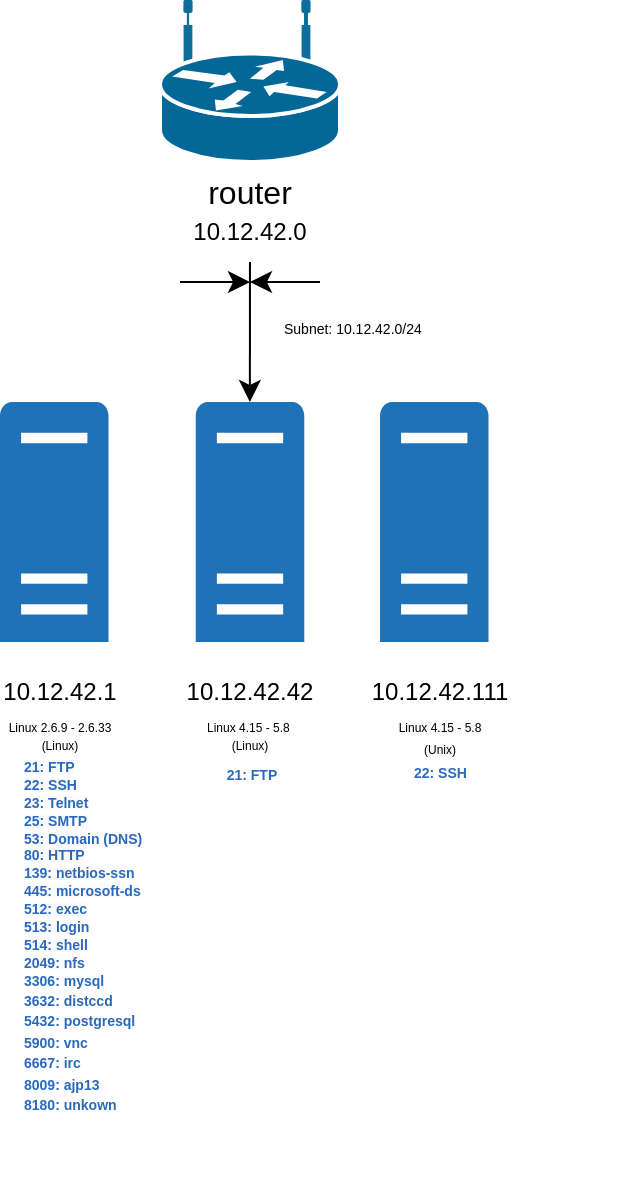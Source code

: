 <mxfile version="26.0.15">
  <diagram name="Page-1" id="55a83fd1-7818-8e21-69c5-c3457e3827bb">
    <mxGraphModel dx="1042" dy="1318" grid="1" gridSize="10" guides="1" tooltips="1" connect="1" arrows="1" fold="1" page="1" pageScale="1" pageWidth="1100" pageHeight="850" background="none" math="0" shadow="0">
      <root>
        <mxCell id="0" />
        <mxCell id="1" parent="0" />
        <mxCell id="3XikPz8lAOBjo_jehN1o-64" value="" style="group" vertex="1" connectable="0" parent="1">
          <mxGeometry x="300" y="220" width="320" height="480" as="geometry" />
        </mxCell>
        <mxCell id="3XikPz8lAOBjo_jehN1o-31" value="" style="group" vertex="1" connectable="0" parent="3XikPz8lAOBjo_jehN1o-64">
          <mxGeometry width="320" height="480" as="geometry" />
        </mxCell>
        <mxCell id="3XikPz8lAOBjo_jehN1o-26" value="" style="group" vertex="1" connectable="0" parent="3XikPz8lAOBjo_jehN1o-31">
          <mxGeometry width="320" height="215" as="geometry" />
        </mxCell>
        <mxCell id="3XikPz8lAOBjo_jehN1o-19" value="" style="sketch=0;pointerEvents=1;shadow=0;dashed=0;html=1;strokeColor=none;labelPosition=center;verticalLabelPosition=bottom;verticalAlign=top;outlineConnect=0;align=center;shape=mxgraph.office.servers.physical_host;fillColor=#2072B8;" vertex="1" parent="3XikPz8lAOBjo_jehN1o-26">
          <mxGeometry x="97.88" y="90" width="54.25" height="120" as="geometry" />
        </mxCell>
        <mxCell id="3XikPz8lAOBjo_jehN1o-20" value="" style="sketch=0;pointerEvents=1;shadow=0;dashed=0;html=1;strokeColor=none;labelPosition=center;verticalLabelPosition=bottom;verticalAlign=top;outlineConnect=0;align=center;shape=mxgraph.office.servers.physical_host;fillColor=#2072B8;" vertex="1" parent="3XikPz8lAOBjo_jehN1o-26">
          <mxGeometry y="90" width="54.25" height="120" as="geometry" />
        </mxCell>
        <mxCell id="3XikPz8lAOBjo_jehN1o-21" value="" style="sketch=0;pointerEvents=1;shadow=0;dashed=0;html=1;strokeColor=none;labelPosition=center;verticalLabelPosition=bottom;verticalAlign=top;outlineConnect=0;align=center;shape=mxgraph.office.servers.physical_host;fillColor=#2072B8;" vertex="1" parent="3XikPz8lAOBjo_jehN1o-26">
          <mxGeometry x="190" y="90" width="54.25" height="120" as="geometry" />
        </mxCell>
        <mxCell id="3XikPz8lAOBjo_jehN1o-25" value="" style="group" vertex="1" connectable="0" parent="3XikPz8lAOBjo_jehN1o-26">
          <mxGeometry x="90" width="70" height="90" as="geometry" />
        </mxCell>
        <mxCell id="3XikPz8lAOBjo_jehN1o-4" value="" style="endArrow=classic;html=1;rounded=0;fontSize=12;startSize=8;endSize=8;curved=1;" edge="1" parent="3XikPz8lAOBjo_jehN1o-25">
          <mxGeometry width="50" height="50" relative="1" as="geometry">
            <mxPoint x="35" as="sourcePoint" />
            <mxPoint x="34.94" y="90" as="targetPoint" />
          </mxGeometry>
        </mxCell>
        <mxCell id="3XikPz8lAOBjo_jehN1o-101" value="&amp;nbsp; &amp;nbsp; &amp;nbsp;&lt;div&gt;&amp;nbsp; &amp;nbsp; &amp;nbsp; &amp;nbsp;&amp;nbsp;&lt;/div&gt;" style="edgeLabel;html=1;align=center;verticalAlign=middle;resizable=0;points=[];fontSize=12;" vertex="1" connectable="0" parent="3XikPz8lAOBjo_jehN1o-4">
          <mxGeometry x="-0.894" y="-2" relative="1" as="geometry">
            <mxPoint as="offset" />
          </mxGeometry>
        </mxCell>
        <mxCell id="3XikPz8lAOBjo_jehN1o-7" value="" style="endArrow=classic;html=1;rounded=0;fontSize=12;startSize=8;endSize=8;curved=1;entryX=0.5;entryY=1;entryDx=0;entryDy=0;" edge="1" parent="3XikPz8lAOBjo_jehN1o-25">
          <mxGeometry width="50" height="50" relative="1" as="geometry">
            <mxPoint y="30" as="sourcePoint" />
            <mxPoint x="35" y="30" as="targetPoint" />
          </mxGeometry>
        </mxCell>
        <mxCell id="3XikPz8lAOBjo_jehN1o-12" value="" style="endArrow=classic;html=1;rounded=0;fontSize=12;startSize=8;endSize=8;curved=1;" edge="1" parent="3XikPz8lAOBjo_jehN1o-25">
          <mxGeometry width="50" height="50" relative="1" as="geometry">
            <mxPoint x="70" y="30" as="sourcePoint" />
            <mxPoint x="35" y="30" as="targetPoint" />
          </mxGeometry>
        </mxCell>
        <mxCell id="3XikPz8lAOBjo_jehN1o-102" value="&lt;font style=&quot;font-size: 7px;&quot;&gt;Subnet: 10.12.42.0/24&lt;/font&gt;" style="text;strokeColor=none;fillColor=none;html=1;align=left;verticalAlign=middle;whiteSpace=wrap;rounded=0;fontSize=16;" vertex="1" parent="3XikPz8lAOBjo_jehN1o-26">
          <mxGeometry x="140" y="20" width="80" height="60" as="geometry" />
        </mxCell>
        <mxCell id="3XikPz8lAOBjo_jehN1o-28" value="10.12.42.1" style="text;html=1;align=center;verticalAlign=middle;whiteSpace=wrap;rounded=0;" vertex="1" parent="3XikPz8lAOBjo_jehN1o-31">
          <mxGeometry y="220" width="60" height="30" as="geometry" />
        </mxCell>
        <mxCell id="3XikPz8lAOBjo_jehN1o-29" value="10.12.42.42" style="text;html=1;align=center;verticalAlign=middle;whiteSpace=wrap;rounded=0;" vertex="1" parent="3XikPz8lAOBjo_jehN1o-31">
          <mxGeometry x="95.01" y="220" width="60" height="30" as="geometry" />
        </mxCell>
        <mxCell id="3XikPz8lAOBjo_jehN1o-30" value="10.12.42.111" style="text;html=1;align=center;verticalAlign=middle;whiteSpace=wrap;rounded=0;" vertex="1" parent="3XikPz8lAOBjo_jehN1o-31">
          <mxGeometry x="190" y="220" width="60" height="30" as="geometry" />
        </mxCell>
        <mxCell id="3XikPz8lAOBjo_jehN1o-47" value="&lt;div style=&quot;line-height: 70%;&quot;&gt;&lt;font style=&quot;font-size: 6px; line-height: 70%;&quot;&gt;Linux 2.6.9 - 2.6.33 (L&lt;/font&gt;&lt;span style=&quot;font-size: 6px; background-color: transparent; color: light-dark(rgb(0, 0, 0), rgb(255, 255, 255)); line-height: 70%;&quot;&gt;inux)&lt;/span&gt;&lt;/div&gt;" style="text;html=1;align=center;verticalAlign=middle;whiteSpace=wrap;rounded=0;" vertex="1" parent="3XikPz8lAOBjo_jehN1o-31">
          <mxGeometry y="230" width="60" height="50" as="geometry" />
        </mxCell>
        <mxCell id="3XikPz8lAOBjo_jehN1o-48" value="&lt;div style=&quot;line-height: 70%;&quot;&gt;&lt;span style=&quot;font-size: 6px; line-height: 70%;&quot;&gt;Linux 4.15 - 5.8&amp;nbsp;&lt;/span&gt;&lt;/div&gt;&lt;div style=&quot;line-height: 70%;&quot;&gt;&lt;span style=&quot;font-size: 6px; background-color: transparent; color: light-dark(rgb(0, 0, 0), rgb(255, 255, 255)); line-height: 70%;&quot;&gt;(Linux)&lt;/span&gt;&lt;/div&gt;" style="text;html=1;align=center;verticalAlign=middle;whiteSpace=wrap;rounded=0;" vertex="1" parent="3XikPz8lAOBjo_jehN1o-31">
          <mxGeometry x="95" y="240" width="60" height="30" as="geometry" />
        </mxCell>
        <mxCell id="3XikPz8lAOBjo_jehN1o-79" value="&lt;b style=&quot;color: rgb(42, 105, 187); font-size: 7px;&quot;&gt;21: FTP&lt;/b&gt;" style="text;html=1;align=center;verticalAlign=middle;whiteSpace=wrap;rounded=0;strokeWidth=3;" vertex="1" parent="3XikPz8lAOBjo_jehN1o-31">
          <mxGeometry x="92.12" y="260" width="67.88" height="30" as="geometry" />
        </mxCell>
        <mxCell id="3XikPz8lAOBjo_jehN1o-104" value="&lt;div style=&quot;line-height: 70%;&quot;&gt;&lt;b style=&quot;forced-color-adjust: none; font-family: Helvetica; font-style: normal; font-variant-ligatures: normal; font-variant-caps: normal; letter-spacing: normal; orphans: 2; text-align: center; text-indent: 0px; text-transform: none; widows: 2; word-spacing: 0px; -webkit-text-stroke-width: 0px; white-space: normal; background-color: rgb(251, 251, 251); text-decoration-thickness: initial; text-decoration-style: initial; text-decoration-color: initial; color: light-dark(rgb(42, 105, 187), rgb(106, 160, 231)); font-size: 7px; line-height: 70%;&quot;&gt;21: FTP&lt;/b&gt;&lt;div&gt;&lt;b style=&quot;forced-color-adjust: none; font-family: Helvetica; font-style: normal; font-variant-ligatures: normal; font-variant-caps: normal; letter-spacing: normal; orphans: 2; text-align: center; text-indent: 0px; text-transform: none; widows: 2; word-spacing: 0px; -webkit-text-stroke-width: 0px; white-space: normal; background-color: rgb(251, 251, 251); text-decoration-thickness: initial; text-decoration-style: initial; text-decoration-color: initial; color: light-dark(rgb(42, 105, 187), rgb(106, 160, 231)); font-size: 7px; line-height: 70%;&quot;&gt;22: SSH&lt;/b&gt;&lt;/div&gt;&lt;div&gt;&lt;b style=&quot;forced-color-adjust: none; font-family: Helvetica; font-style: normal; font-variant-ligatures: normal; font-variant-caps: normal; letter-spacing: normal; orphans: 2; text-align: center; text-indent: 0px; text-transform: none; widows: 2; word-spacing: 0px; -webkit-text-stroke-width: 0px; white-space: normal; background-color: rgb(251, 251, 251); text-decoration-thickness: initial; text-decoration-style: initial; text-decoration-color: initial; color: light-dark(rgb(42, 105, 187), rgb(106, 160, 231)); font-size: 7px; line-height: 70%;&quot;&gt;23: Telnet&lt;/b&gt;&lt;/div&gt;&lt;div&gt;&lt;b style=&quot;forced-color-adjust: none; font-family: Helvetica; font-style: normal; font-variant-ligatures: normal; font-variant-caps: normal; letter-spacing: normal; orphans: 2; text-align: center; text-indent: 0px; text-transform: none; widows: 2; word-spacing: 0px; -webkit-text-stroke-width: 0px; white-space: normal; background-color: rgb(251, 251, 251); text-decoration-thickness: initial; text-decoration-style: initial; text-decoration-color: initial; color: light-dark(rgb(42, 105, 187), rgb(106, 160, 231)); font-size: 7px; line-height: 70%;&quot;&gt;25: SMTP&lt;/b&gt;&lt;/div&gt;&lt;div&gt;&lt;b style=&quot;forced-color-adjust: none; font-family: Helvetica; font-style: normal; font-variant-ligatures: normal; font-variant-caps: normal; letter-spacing: normal; orphans: 2; text-align: center; text-indent: 0px; text-transform: none; widows: 2; word-spacing: 0px; -webkit-text-stroke-width: 0px; white-space: normal; background-color: rgb(251, 251, 251); text-decoration-thickness: initial; text-decoration-style: initial; text-decoration-color: initial; color: light-dark(rgb(42, 105, 187), rgb(106, 160, 231)); font-size: 7px; line-height: 70%;&quot;&gt;53: Domain (DNS)&lt;/b&gt;&lt;/div&gt;&lt;div&gt;&lt;b style=&quot;forced-color-adjust: none; font-family: Helvetica; font-style: normal; font-variant-ligatures: normal; font-variant-caps: normal; letter-spacing: normal; orphans: 2; text-align: center; text-indent: 0px; text-transform: none; widows: 2; word-spacing: 0px; -webkit-text-stroke-width: 0px; white-space: normal; background-color: rgb(251, 251, 251); text-decoration-thickness: initial; text-decoration-style: initial; text-decoration-color: initial; color: light-dark(rgb(42, 105, 187), rgb(106, 160, 231)); font-size: 7px; line-height: 70%;&quot;&gt;80: HTTP&lt;/b&gt;&lt;/div&gt;&lt;div&gt;&lt;b style=&quot;text-align: center; background-color: rgb(251, 251, 251); color: light-dark(rgb(42, 105, 187), rgb(106, 160, 231)); font-size: 7px; line-height: 70%;&quot;&gt;139: netbios-ssn&lt;/b&gt;&lt;/div&gt;&lt;div&gt;&lt;b style=&quot;forced-color-adjust: none; font-family: Helvetica; font-style: normal; font-variant-ligatures: normal; font-variant-caps: normal; letter-spacing: normal; orphans: 2; text-align: center; text-indent: 0px; text-transform: none; widows: 2; word-spacing: 0px; -webkit-text-stroke-width: 0px; white-space: normal; background-color: rgb(251, 251, 251); text-decoration-thickness: initial; text-decoration-style: initial; text-decoration-color: initial; color: light-dark(rgb(42, 105, 187), rgb(106, 160, 231)); font-size: 7px; line-height: 70%;&quot;&gt;445: microsoft-ds&lt;/b&gt;&lt;/div&gt;&lt;div&gt;&lt;b style=&quot;forced-color-adjust: none; font-family: Helvetica; font-style: normal; font-variant-ligatures: normal; font-variant-caps: normal; letter-spacing: normal; orphans: 2; text-align: center; text-indent: 0px; text-transform: none; widows: 2; word-spacing: 0px; -webkit-text-stroke-width: 0px; white-space: normal; background-color: rgb(251, 251, 251); text-decoration-thickness: initial; text-decoration-style: initial; text-decoration-color: initial; color: light-dark(rgb(42, 105, 187), rgb(106, 160, 231)); font-size: 7px; line-height: 70%;&quot;&gt;512: exec&lt;/b&gt;&lt;/div&gt;&lt;div&gt;&lt;b style=&quot;forced-color-adjust: none; font-family: Helvetica; font-style: normal; font-variant-ligatures: normal; font-variant-caps: normal; letter-spacing: normal; orphans: 2; text-align: center; text-indent: 0px; text-transform: none; widows: 2; word-spacing: 0px; -webkit-text-stroke-width: 0px; white-space: normal; background-color: rgb(251, 251, 251); text-decoration-thickness: initial; text-decoration-style: initial; text-decoration-color: initial; color: light-dark(rgb(42, 105, 187), rgb(106, 160, 231)); font-size: 7px; line-height: 70%;&quot;&gt;513: login&lt;/b&gt;&lt;/div&gt;&lt;div&gt;&lt;b style=&quot;forced-color-adjust: none; font-family: Helvetica; font-style: normal; font-variant-ligatures: normal; font-variant-caps: normal; letter-spacing: normal; orphans: 2; text-align: center; text-indent: 0px; text-transform: none; widows: 2; word-spacing: 0px; -webkit-text-stroke-width: 0px; white-space: normal; background-color: rgb(251, 251, 251); text-decoration-thickness: initial; text-decoration-style: initial; text-decoration-color: initial; color: light-dark(rgb(42, 105, 187), rgb(106, 160, 231)); font-size: 7px; line-height: 70%;&quot;&gt;514: shell&lt;/b&gt;&lt;/div&gt;&lt;div&gt;&lt;b style=&quot;forced-color-adjust: none; font-family: Helvetica; font-style: normal; font-variant-ligatures: normal; font-variant-caps: normal; letter-spacing: normal; orphans: 2; text-align: center; text-indent: 0px; text-transform: none; widows: 2; word-spacing: 0px; -webkit-text-stroke-width: 0px; white-space: normal; background-color: rgb(251, 251, 251); text-decoration-thickness: initial; text-decoration-style: initial; text-decoration-color: initial; color: light-dark(rgb(42, 105, 187), rgb(106, 160, 231)); font-size: 7px; line-height: 70%;&quot;&gt;2049:&amp;nbsp;nfs&lt;/b&gt;&lt;/div&gt;&lt;div&gt;&lt;b style=&quot;font-size: 7px; color: rgb(42, 105, 187); text-align: center; background-color: transparent;&quot;&gt;3306: mysq&lt;/b&gt;&lt;b style=&quot;background-color: transparent; font-size: 7px; color: rgb(42, 105, 187); text-align: center;&quot;&gt;l&lt;/b&gt;&lt;/div&gt;&lt;div&gt;&lt;b style=&quot;font-size: 7px; color: rgb(42, 105, 187); text-align: center; background-color: transparent;&quot;&gt;3632: distccd&lt;/b&gt;&lt;/div&gt;&lt;div&gt;&lt;span style=&quot;text-align: center; background-color: transparent;&quot;&gt;&lt;font color=&quot;#2a69bb&quot;&gt;&lt;span style=&quot;font-size: 7px;&quot;&gt;&lt;b&gt;5432: postgresql&lt;/b&gt;&lt;/span&gt;&lt;/font&gt;&lt;/span&gt;&lt;/div&gt;&lt;div&gt;&lt;span style=&quot;text-align: center; background-color: transparent;&quot;&gt;&lt;font color=&quot;#2a69bb&quot;&gt;&lt;span style=&quot;font-size: 7px;&quot;&gt;&lt;b&gt;5900: vnc&lt;/b&gt;&lt;/span&gt;&lt;/font&gt;&lt;/span&gt;&lt;/div&gt;&lt;div&gt;&lt;span style=&quot;text-align: center; background-color: transparent;&quot;&gt;&lt;font color=&quot;#2a69bb&quot;&gt;&lt;span style=&quot;font-size: 7px;&quot;&gt;&lt;b&gt;6667: irc&lt;/b&gt;&lt;/span&gt;&lt;/font&gt;&lt;/span&gt;&lt;/div&gt;&lt;div&gt;&lt;span style=&quot;text-align: center; background-color: transparent; color: light-dark(rgb(0, 0, 0), rgb(255, 255, 255)); font-size: 7px;&quot;&gt;&lt;font color=&quot;#2a69bb&quot;&gt;&lt;b&gt;8009: ajp13&lt;/b&gt;&lt;/font&gt;&lt;/span&gt;&lt;/div&gt;&lt;div&gt;&lt;span style=&quot;text-align: center; background-color: transparent;&quot;&gt;&lt;font color=&quot;#2a69bb&quot;&gt;&lt;span style=&quot;font-size: 7px;&quot;&gt;&lt;b&gt;8180: unkown&lt;/b&gt;&lt;/span&gt;&lt;/font&gt;&lt;/span&gt;&lt;/div&gt;&lt;/div&gt;" style="text;whiteSpace=wrap;html=1;" vertex="1" parent="3XikPz8lAOBjo_jehN1o-31">
          <mxGeometry x="10" y="260" width="100" height="220" as="geometry" />
        </mxCell>
        <mxCell id="3XikPz8lAOBjo_jehN1o-63" value="&lt;div style=&quot;line-height: 70%;&quot;&gt;&lt;span style=&quot;background-color: light-dark(rgb(251, 251, 251), rgb(21, 21, 21)); color: light-dark(rgb(0, 0, 0), rgb(237, 237, 237)); font-size: 6px;&quot;&gt;&lt;br&gt;&lt;/span&gt;&lt;/div&gt;&lt;div style=&quot;line-height: 70%;&quot;&gt;&lt;span style=&quot;background-color: light-dark(rgb(251, 251, 251), rgb(21, 21, 21)); color: light-dark(rgb(0, 0, 0), rgb(237, 237, 237)); font-size: 6px;&quot;&gt;Linux 4.15 - 5.8&lt;/span&gt;&lt;/div&gt;&lt;div style=&quot;line-height: 70%;&quot;&gt;&lt;div&gt;&lt;span style=&quot;color: rgb(0, 0, 0); font-family: Helvetica; font-size: 6px; font-style: normal; font-variant-ligatures: normal; font-variant-caps: normal; font-weight: 400; letter-spacing: normal; orphans: 2; text-indent: 0px; text-transform: none; widows: 2; word-spacing: 0px; -webkit-text-stroke-width: 0px; white-space: normal; background-color: rgb(251, 251, 251); text-decoration-thickness: initial; text-decoration-style: initial; text-decoration-color: initial; float: none; line-height: 70%; display: inline !important;&quot;&gt;(Unix)&lt;/span&gt;&lt;/div&gt;&lt;/div&gt;" style="text;whiteSpace=wrap;html=1;align=center;" vertex="1" parent="3XikPz8lAOBjo_jehN1o-64">
          <mxGeometry x="190" y="230" width="60" height="40" as="geometry" />
        </mxCell>
        <mxCell id="3XikPz8lAOBjo_jehN1o-97" value="&lt;div style=&quot;text-align: center;&quot;&gt;&lt;span style=&quot;background-color: transparent; font-size: 7px;&quot;&gt;&lt;font color=&quot;#2a69bb&quot;&gt;&lt;b&gt;22: SSH&lt;/b&gt;&lt;/font&gt;&lt;/span&gt;&lt;/div&gt;" style="text;whiteSpace=wrap;html=1;" vertex="1" parent="3XikPz8lAOBjo_jehN1o-64">
          <mxGeometry x="205" y="260" width="60" height="40" as="geometry" />
        </mxCell>
        <mxCell id="3XikPz8lAOBjo_jehN1o-22" value="" style="group" vertex="1" connectable="0" parent="1">
          <mxGeometry x="380.01" y="110" width="90" height="130" as="geometry" />
        </mxCell>
        <mxCell id="3XikPz8lAOBjo_jehN1o-2" value="" style="shape=mxgraph.cisco.routers.wireless_router;html=1;pointerEvents=1;dashed=0;fillColor=#036897;strokeColor=#ffffff;strokeWidth=2;verticalLabelPosition=bottom;verticalAlign=top;align=center;outlineConnect=0;" vertex="1" parent="3XikPz8lAOBjo_jehN1o-22">
          <mxGeometry width="90" height="80" as="geometry" />
        </mxCell>
        <mxCell id="3XikPz8lAOBjo_jehN1o-3" value="router" style="text;strokeColor=none;fillColor=none;html=1;align=center;verticalAlign=middle;whiteSpace=wrap;rounded=0;fontSize=16;" vertex="1" parent="3XikPz8lAOBjo_jehN1o-22">
          <mxGeometry x="15" y="80" width="60" height="30" as="geometry" />
        </mxCell>
        <mxCell id="3XikPz8lAOBjo_jehN1o-6" style="edgeStyle=none;curved=1;rounded=0;orthogonalLoop=1;jettySize=auto;html=1;entryX=0.5;entryY=1;entryDx=0;entryDy=0;fontSize=12;startSize=8;endSize=8;" edge="1" parent="3XikPz8lAOBjo_jehN1o-22" source="3XikPz8lAOBjo_jehN1o-3" target="3XikPz8lAOBjo_jehN1o-3">
          <mxGeometry relative="1" as="geometry" />
        </mxCell>
        <mxCell id="3XikPz8lAOBjo_jehN1o-27" value="10.12.42.0" style="text;html=1;align=center;verticalAlign=middle;whiteSpace=wrap;rounded=0;" vertex="1" parent="3XikPz8lAOBjo_jehN1o-22">
          <mxGeometry x="15" y="100" width="60" height="30" as="geometry" />
        </mxCell>
      </root>
    </mxGraphModel>
  </diagram>
</mxfile>
